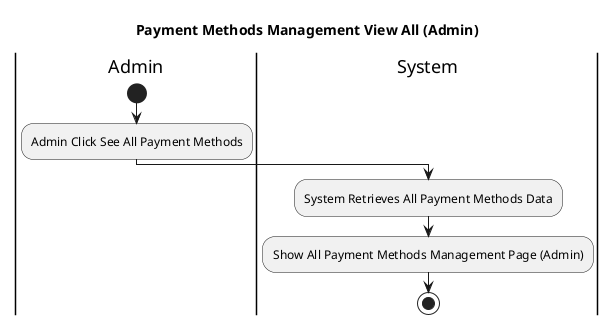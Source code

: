 @startuml
title Payment Methods Management View All (Admin)
|Admin|
start 
    :Admin Click See All Payment Methods;
|System|
    :System Retrieves All Payment Methods Data;
    :Show All Payment Methods Management Page (Admin);
    stop

@enduml